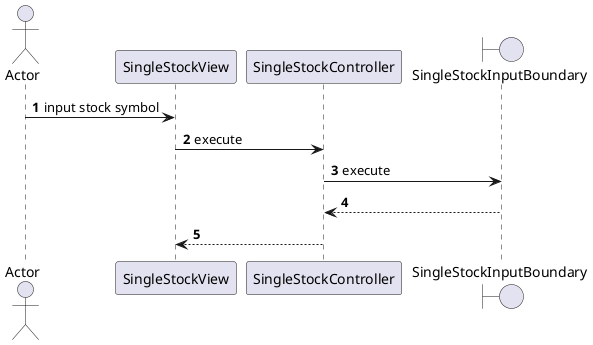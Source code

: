 @startuml
'https://plantuml.com/sequence-diagram

autonumber

actor Actor
participant SingleStockView
participant SingleStockController
boundary SingleStockInputBoundary


Actor -> SingleStockView : input stock symbol
SingleStockView -> SingleStockController : execute
SingleStockController -> SingleStockInputBoundary : execute
SingleStockInputBoundary --> SingleStockController
SingleStockController --> SingleStockView





@enduml

@startuml
autonumber
actor Actor
participant SingleStockInteractor
database API

entity StockPrice
entity Stock
participant SingleStockOutputData
boundary OutputBoundary


Actor -> SingleStockInteractor : execute
SingleStockInteractor -> API : check symbol
API --> SingleStockInteractor
SingleStockInteractor -> API : historicalPrice
API --> SingleStockInteractor
SingleStockInteractor -> StockPrice : create
StockPrice --> SingleStockInteractor
SingleStockInteractor -> API: currentPrice
API --> SingleStockInteractor
SingleStockInteractor -> Stock: create
Stock --> SingleStockInteractor
SingleStockInteractor ->  SingleStockOutputData : create
SingleStockOutputData --> SingleStockInteractor
SingleStockInteractor -> OutputBoundary: prepareGraphicView
OutputBoundary --> SingleStockInteractor
SingleStockInteractor -> OutputBoundary: prepareTabularView
OutputBoundary --> SingleStockInteractor
@enduml